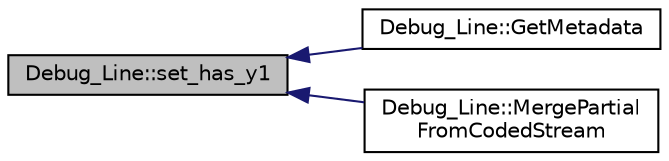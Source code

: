 digraph "Debug_Line::set_has_y1"
{
 // INTERACTIVE_SVG=YES
  edge [fontname="Helvetica",fontsize="10",labelfontname="Helvetica",labelfontsize="10"];
  node [fontname="Helvetica",fontsize="10",shape=record];
  rankdir="LR";
  Node1 [label="Debug_Line::set_has_y1",height=0.2,width=0.4,color="black", fillcolor="grey75", style="filled", fontcolor="black"];
  Node1 -> Node2 [dir="back",color="midnightblue",fontsize="10",style="solid",fontname="Helvetica"];
  Node2 [label="Debug_Line::GetMetadata",height=0.2,width=0.4,color="black", fillcolor="white", style="filled",URL="$d0/d2a/class_debug___line.html#a4db8ca60fdcc83e06e923b39d02a60ea"];
  Node1 -> Node3 [dir="back",color="midnightblue",fontsize="10",style="solid",fontname="Helvetica"];
  Node3 [label="Debug_Line::MergePartial\lFromCodedStream",height=0.2,width=0.4,color="black", fillcolor="white", style="filled",URL="$d0/d2a/class_debug___line.html#a6ae1352ba4b1c3ec60203b83cf112dce"];
}
